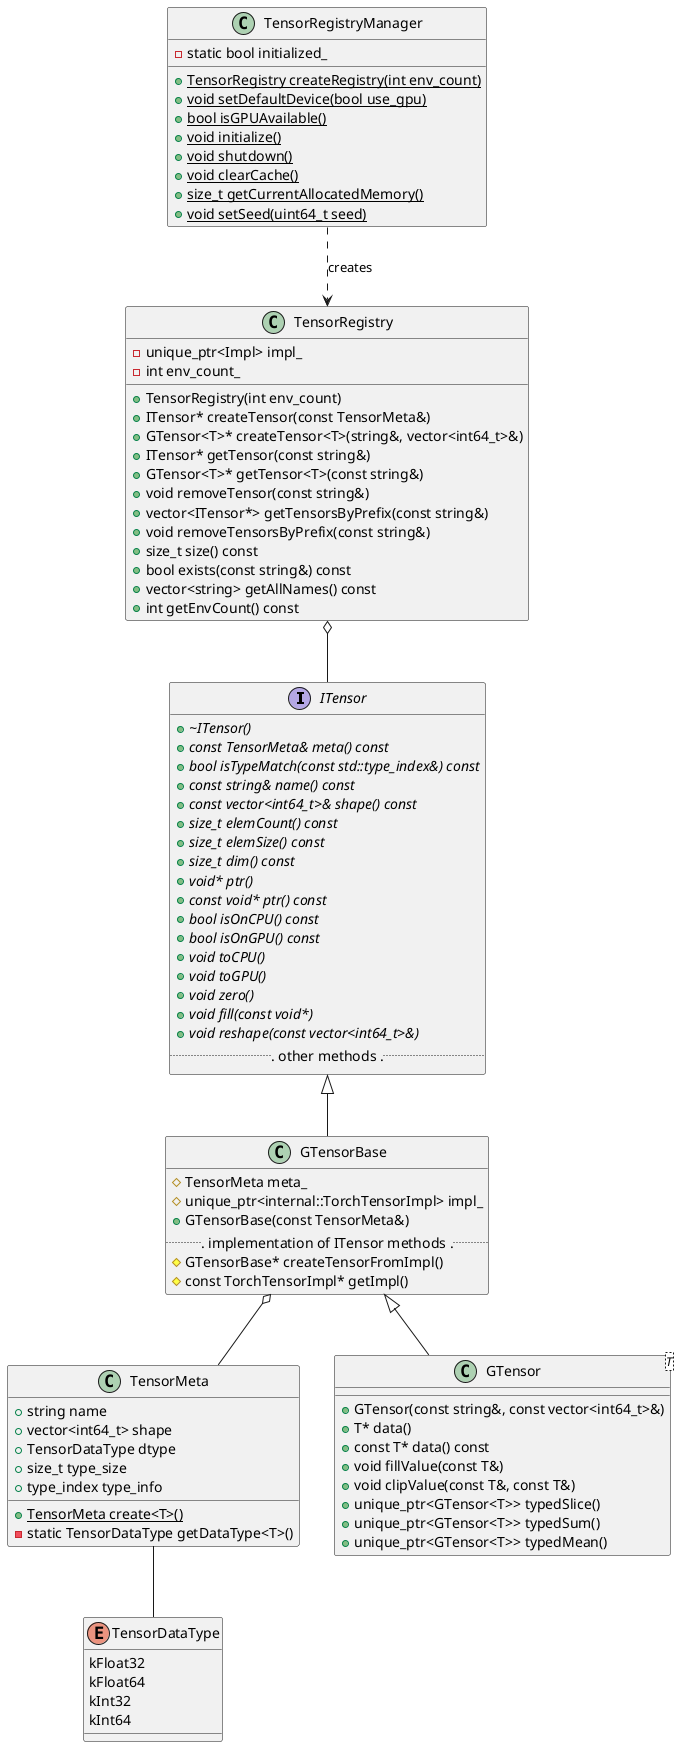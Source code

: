 @startuml

' Interfaces
interface ITensor {
    +{abstract} ~ITensor()
    +{abstract} const TensorMeta& meta() const
    +{abstract} bool isTypeMatch(const std::type_index&) const
    +{abstract} const string& name() const
    +{abstract} const vector<int64_t>& shape() const
    +{abstract} size_t elemCount() const
    +{abstract} size_t elemSize() const
    +{abstract} size_t dim() const
    +{abstract} void* ptr()
    +{abstract} const void* ptr() const
    +{abstract} bool isOnCPU() const
    +{abstract} bool isOnGPU() const
    +{abstract} void toCPU()
    +{abstract} void toGPU()
    +{abstract} void zero()
    +{abstract} void fill(const void*)
    +{abstract} void reshape(const vector<int64_t>&)
    ... other methods ...
}

' Classes
class TensorMeta {
    +string name
    +vector<int64_t> shape
    +TensorDataType dtype
    +size_t type_size
    +type_index type_info
    +{static} TensorMeta create<T>()
    -static TensorDataType getDataType<T>()
}

class TensorRegistryManager {
    -static bool initialized_
    +{static} TensorRegistry createRegistry(int env_count)
    +{static} void setDefaultDevice(bool use_gpu)
    +{static} bool isGPUAvailable()
    +{static} void initialize()
    +{static} void shutdown()
    +{static} void clearCache()
    +{static} size_t getCurrentAllocatedMemory()
    +{static} void setSeed(uint64_t seed)
}

class TensorRegistry {
    -unique_ptr<Impl> impl_
    -int env_count_
    +TensorRegistry(int env_count)
    +ITensor* createTensor(const TensorMeta&)
    +GTensor<T>* createTensor<T>(string&, vector<int64_t>&)
    +ITensor* getTensor(const string&)
    +GTensor<T>* getTensor<T>(const string&)
    +void removeTensor(const string&)
    +vector<ITensor*> getTensorsByPrefix(const string&)
    +void removeTensorsByPrefix(const string&)
    +size_t size() const
    +bool exists(const string&) const
    +vector<string> getAllNames() const
    +int getEnvCount() const
}

class GTensorBase {
    #TensorMeta meta_
    #unique_ptr<internal::TorchTensorImpl> impl_
    +GTensorBase(const TensorMeta&)
    ... implementation of ITensor methods ...
    #GTensorBase* createTensorFromImpl()
    #const TorchTensorImpl* getImpl()
}

class GTensor<T> {
    +GTensor(const string&, const vector<int64_t>&)
    +T* data()
    +const T* data() const
    +void fillValue(const T&)
    +void clipValue(const T&, const T&)
    +unique_ptr<GTensor<T>> typedSlice()
    +unique_ptr<GTensor<T>> typedSum()
    +unique_ptr<GTensor<T>> typedMean()
}

' Enums
enum TensorDataType {
    kFloat32
    kFloat64
    kInt32
    kInt64
}

' Relationships
TensorRegistryManager ..> TensorRegistry : creates
TensorRegistry o-- ITensor
ITensor <|-- GTensorBase
GTensorBase <|-- GTensor
GTensorBase o-- TensorMeta
TensorMeta -- TensorDataType

@enduml